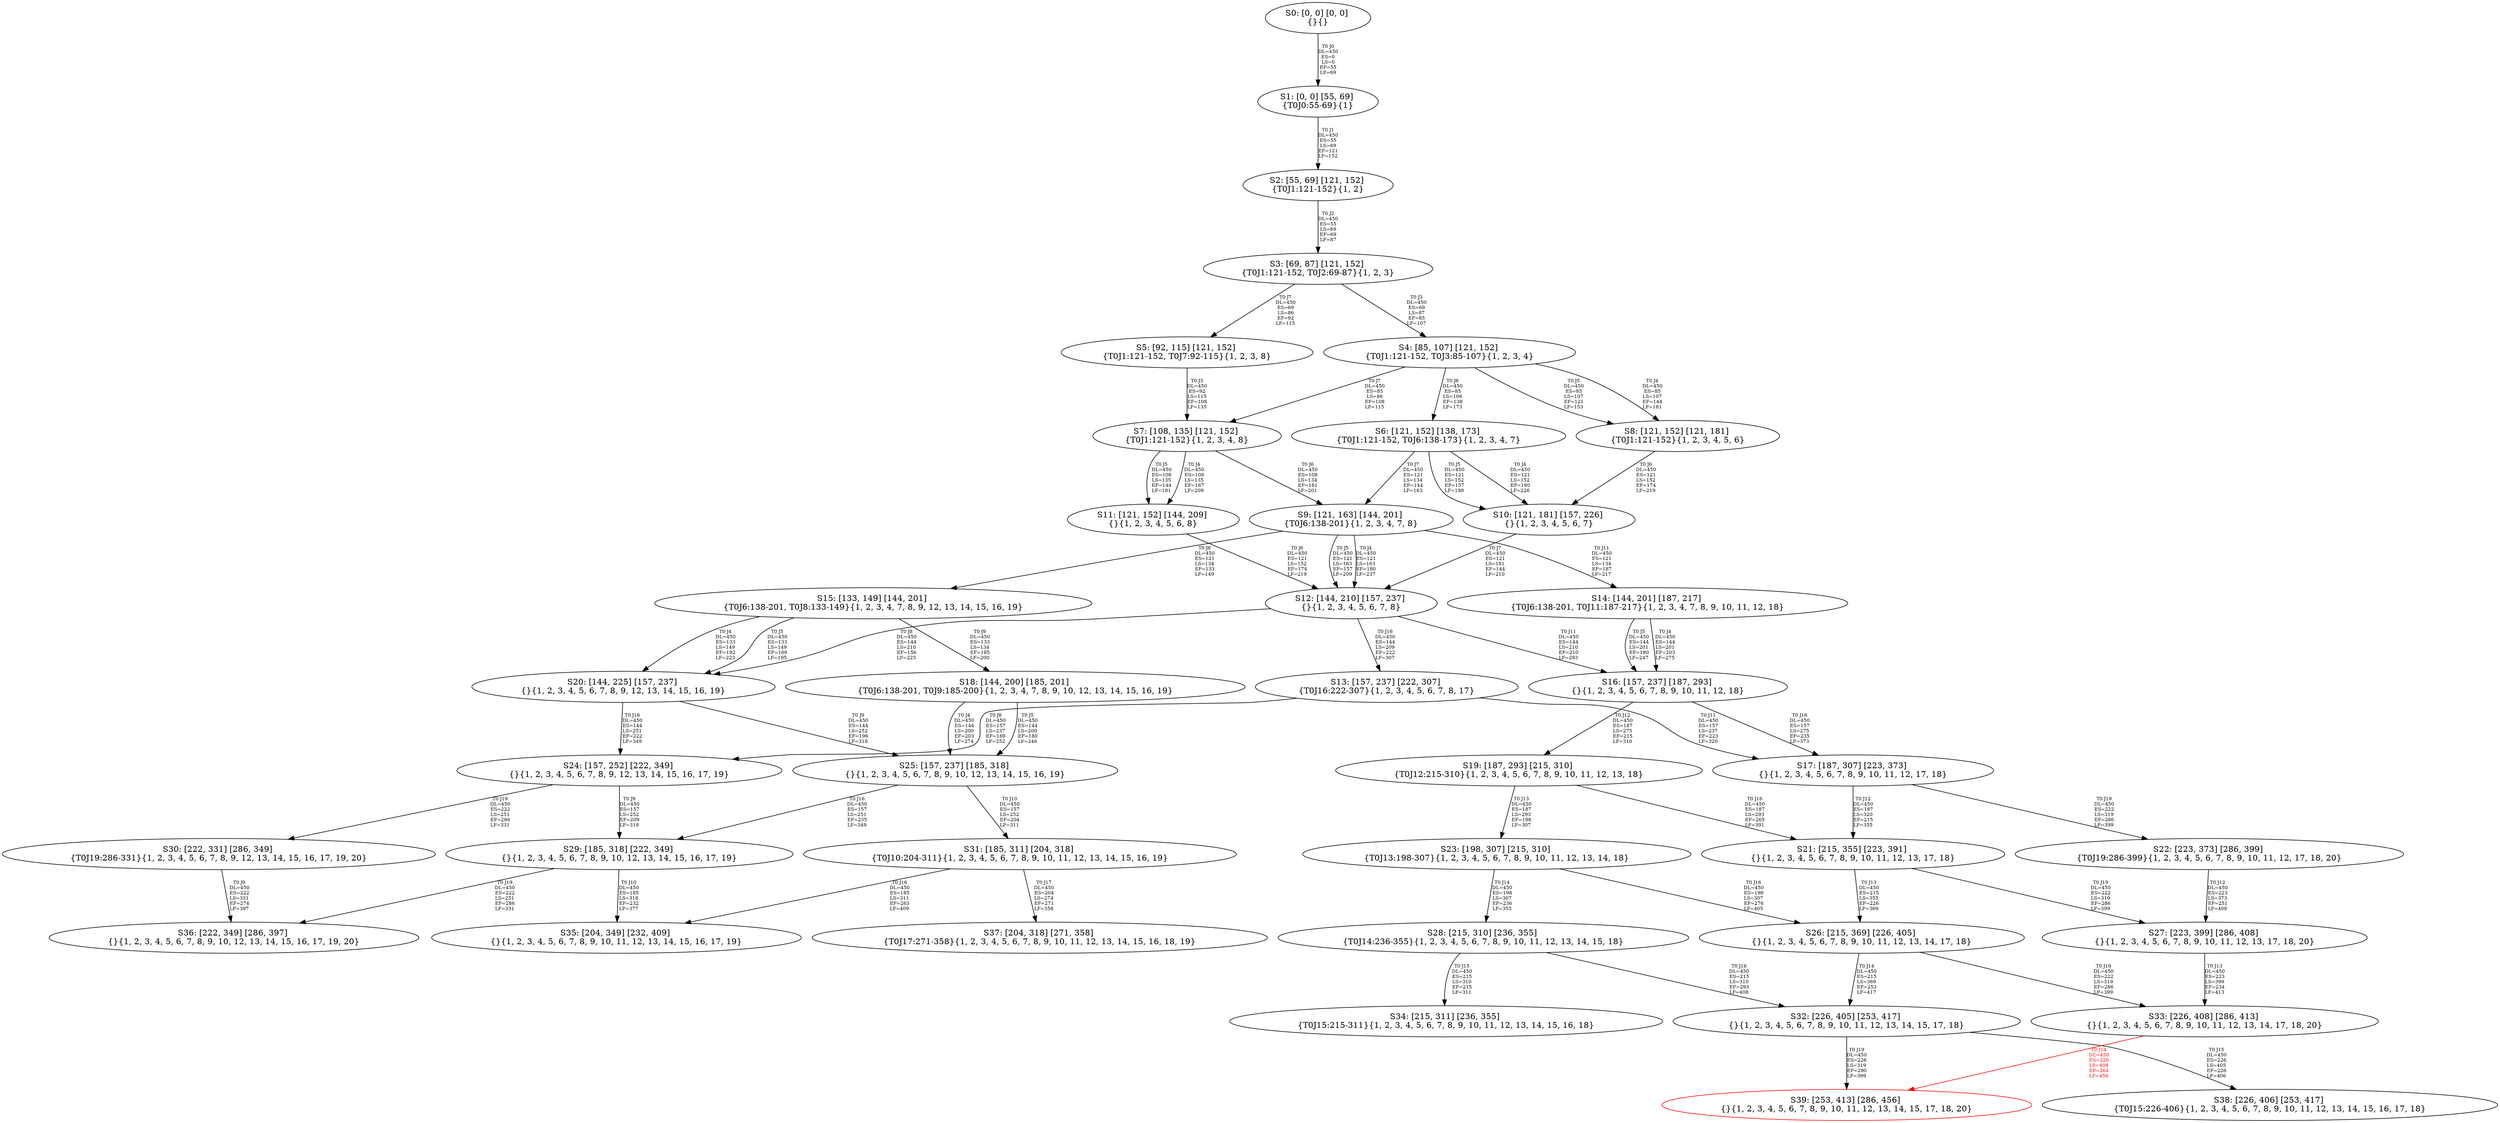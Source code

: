 digraph {
	S0[label="S0: [0, 0] [0, 0] \n{}{}"];
	S1[label="S1: [0, 0] [55, 69] \n{T0J0:55-69}{1}"];
	S2[label="S2: [55, 69] [121, 152] \n{T0J1:121-152}{1, 2}"];
	S3[label="S3: [69, 87] [121, 152] \n{T0J1:121-152, T0J2:69-87}{1, 2, 3}"];
	S4[label="S4: [85, 107] [121, 152] \n{T0J1:121-152, T0J3:85-107}{1, 2, 3, 4}"];
	S5[label="S5: [92, 115] [121, 152] \n{T0J1:121-152, T0J7:92-115}{1, 2, 3, 8}"];
	S6[label="S6: [121, 152] [138, 173] \n{T0J1:121-152, T0J6:138-173}{1, 2, 3, 4, 7}"];
	S7[label="S7: [108, 135] [121, 152] \n{T0J1:121-152}{1, 2, 3, 4, 8}"];
	S8[label="S8: [121, 152] [121, 181] \n{T0J1:121-152}{1, 2, 3, 4, 5, 6}"];
	S9[label="S9: [121, 163] [144, 201] \n{T0J6:138-201}{1, 2, 3, 4, 7, 8}"];
	S10[label="S10: [121, 181] [157, 226] \n{}{1, 2, 3, 4, 5, 6, 7}"];
	S11[label="S11: [121, 152] [144, 209] \n{}{1, 2, 3, 4, 5, 6, 8}"];
	S12[label="S12: [144, 210] [157, 237] \n{}{1, 2, 3, 4, 5, 6, 7, 8}"];
	S13[label="S13: [157, 237] [222, 307] \n{T0J16:222-307}{1, 2, 3, 4, 5, 6, 7, 8, 17}"];
	S14[label="S14: [144, 201] [187, 217] \n{T0J6:138-201, T0J11:187-217}{1, 2, 3, 4, 7, 8, 9, 10, 11, 12, 18}"];
	S15[label="S15: [133, 149] [144, 201] \n{T0J6:138-201, T0J8:133-149}{1, 2, 3, 4, 7, 8, 9, 12, 13, 14, 15, 16, 19}"];
	S16[label="S16: [157, 237] [187, 293] \n{}{1, 2, 3, 4, 5, 6, 7, 8, 9, 10, 11, 12, 18}"];
	S17[label="S17: [187, 307] [223, 373] \n{}{1, 2, 3, 4, 5, 6, 7, 8, 9, 10, 11, 12, 17, 18}"];
	S18[label="S18: [144, 200] [185, 201] \n{T0J6:138-201, T0J9:185-200}{1, 2, 3, 4, 7, 8, 9, 10, 12, 13, 14, 15, 16, 19}"];
	S19[label="S19: [187, 293] [215, 310] \n{T0J12:215-310}{1, 2, 3, 4, 5, 6, 7, 8, 9, 10, 11, 12, 13, 18}"];
	S20[label="S20: [144, 225] [157, 237] \n{}{1, 2, 3, 4, 5, 6, 7, 8, 9, 12, 13, 14, 15, 16, 19}"];
	S21[label="S21: [215, 355] [223, 391] \n{}{1, 2, 3, 4, 5, 6, 7, 8, 9, 10, 11, 12, 13, 17, 18}"];
	S22[label="S22: [223, 373] [286, 399] \n{T0J19:286-399}{1, 2, 3, 4, 5, 6, 7, 8, 9, 10, 11, 12, 17, 18, 20}"];
	S23[label="S23: [198, 307] [215, 310] \n{T0J13:198-307}{1, 2, 3, 4, 5, 6, 7, 8, 9, 10, 11, 12, 13, 14, 18}"];
	S24[label="S24: [157, 252] [222, 349] \n{}{1, 2, 3, 4, 5, 6, 7, 8, 9, 12, 13, 14, 15, 16, 17, 19}"];
	S25[label="S25: [157, 237] [185, 318] \n{}{1, 2, 3, 4, 5, 6, 7, 8, 9, 10, 12, 13, 14, 15, 16, 19}"];
	S26[label="S26: [215, 369] [226, 405] \n{}{1, 2, 3, 4, 5, 6, 7, 8, 9, 10, 11, 12, 13, 14, 17, 18}"];
	S27[label="S27: [223, 399] [286, 408] \n{}{1, 2, 3, 4, 5, 6, 7, 8, 9, 10, 11, 12, 13, 17, 18, 20}"];
	S28[label="S28: [215, 310] [236, 355] \n{T0J14:236-355}{1, 2, 3, 4, 5, 6, 7, 8, 9, 10, 11, 12, 13, 14, 15, 18}"];
	S29[label="S29: [185, 318] [222, 349] \n{}{1, 2, 3, 4, 5, 6, 7, 8, 9, 10, 12, 13, 14, 15, 16, 17, 19}"];
	S30[label="S30: [222, 331] [286, 349] \n{T0J19:286-331}{1, 2, 3, 4, 5, 6, 7, 8, 9, 12, 13, 14, 15, 16, 17, 19, 20}"];
	S31[label="S31: [185, 311] [204, 318] \n{T0J10:204-311}{1, 2, 3, 4, 5, 6, 7, 8, 9, 10, 11, 12, 13, 14, 15, 16, 19}"];
	S32[label="S32: [226, 405] [253, 417] \n{}{1, 2, 3, 4, 5, 6, 7, 8, 9, 10, 11, 12, 13, 14, 15, 17, 18}"];
	S33[label="S33: [226, 408] [286, 413] \n{}{1, 2, 3, 4, 5, 6, 7, 8, 9, 10, 11, 12, 13, 14, 17, 18, 20}"];
	S34[label="S34: [215, 311] [236, 355] \n{T0J15:215-311}{1, 2, 3, 4, 5, 6, 7, 8, 9, 10, 11, 12, 13, 14, 15, 16, 18}"];
	S35[label="S35: [204, 349] [232, 409] \n{}{1, 2, 3, 4, 5, 6, 7, 8, 9, 10, 11, 12, 13, 14, 15, 16, 17, 19}"];
	S36[label="S36: [222, 349] [286, 397] \n{}{1, 2, 3, 4, 5, 6, 7, 8, 9, 10, 12, 13, 14, 15, 16, 17, 19, 20}"];
	S37[label="S37: [204, 318] [271, 358] \n{T0J17:271-358}{1, 2, 3, 4, 5, 6, 7, 8, 9, 10, 11, 12, 13, 14, 15, 16, 18, 19}"];
	S38[label="S38: [226, 406] [253, 417] \n{T0J15:226-406}{1, 2, 3, 4, 5, 6, 7, 8, 9, 10, 11, 12, 13, 14, 15, 16, 17, 18}"];
	S39[label="S39: [253, 413] [286, 456] \n{}{1, 2, 3, 4, 5, 6, 7, 8, 9, 10, 11, 12, 13, 14, 15, 17, 18, 20}"];
	S0 -> S1[label="T0 J0\nDL=450\nES=0\nLS=0\nEF=55\nLF=69",fontsize=8];
	S1 -> S2[label="T0 J1\nDL=450\nES=55\nLS=69\nEF=121\nLF=152",fontsize=8];
	S2 -> S3[label="T0 J2\nDL=450\nES=55\nLS=69\nEF=69\nLF=87",fontsize=8];
	S3 -> S4[label="T0 J3\nDL=450\nES=69\nLS=87\nEF=85\nLF=107",fontsize=8];
	S3 -> S5[label="T0 J7\nDL=450\nES=69\nLS=86\nEF=92\nLF=115",fontsize=8];
	S4 -> S8[label="T0 J4\nDL=450\nES=85\nLS=107\nEF=144\nLF=181",fontsize=8];
	S4 -> S8[label="T0 J5\nDL=450\nES=85\nLS=107\nEF=121\nLF=153",fontsize=8];
	S4 -> S6[label="T0 J6\nDL=450\nES=85\nLS=106\nEF=138\nLF=173",fontsize=8];
	S4 -> S7[label="T0 J7\nDL=450\nES=85\nLS=86\nEF=108\nLF=115",fontsize=8];
	S5 -> S7[label="T0 J3\nDL=450\nES=92\nLS=115\nEF=108\nLF=135",fontsize=8];
	S6 -> S10[label="T0 J4\nDL=450\nES=121\nLS=152\nEF=180\nLF=226",fontsize=8];
	S6 -> S10[label="T0 J5\nDL=450\nES=121\nLS=152\nEF=157\nLF=198",fontsize=8];
	S6 -> S9[label="T0 J7\nDL=450\nES=121\nLS=134\nEF=144\nLF=163",fontsize=8];
	S7 -> S11[label="T0 J4\nDL=450\nES=108\nLS=135\nEF=167\nLF=209",fontsize=8];
	S7 -> S11[label="T0 J5\nDL=450\nES=108\nLS=135\nEF=144\nLF=181",fontsize=8];
	S7 -> S9[label="T0 J6\nDL=450\nES=108\nLS=134\nEF=161\nLF=201",fontsize=8];
	S8 -> S10[label="T0 J6\nDL=450\nES=121\nLS=152\nEF=174\nLF=219",fontsize=8];
	S9 -> S12[label="T0 J4\nDL=450\nES=121\nLS=163\nEF=180\nLF=237",fontsize=8];
	S9 -> S12[label="T0 J5\nDL=450\nES=121\nLS=163\nEF=157\nLF=209",fontsize=8];
	S9 -> S15[label="T0 J8\nDL=450\nES=121\nLS=134\nEF=133\nLF=149",fontsize=8];
	S9 -> S14[label="T0 J11\nDL=450\nES=121\nLS=134\nEF=187\nLF=217",fontsize=8];
	S10 -> S12[label="T0 J7\nDL=450\nES=121\nLS=181\nEF=144\nLF=210",fontsize=8];
	S11 -> S12[label="T0 J6\nDL=450\nES=121\nLS=152\nEF=174\nLF=219",fontsize=8];
	S12 -> S20[label="T0 J8\nDL=450\nES=144\nLS=210\nEF=156\nLF=225",fontsize=8];
	S12 -> S16[label="T0 J11\nDL=450\nES=144\nLS=210\nEF=210\nLF=293",fontsize=8];
	S12 -> S13[label="T0 J16\nDL=450\nES=144\nLS=209\nEF=222\nLF=307",fontsize=8];
	S13 -> S24[label="T0 J8\nDL=450\nES=157\nLS=237\nEF=169\nLF=252",fontsize=8];
	S13 -> S17[label="T0 J11\nDL=450\nES=157\nLS=237\nEF=223\nLF=320",fontsize=8];
	S14 -> S16[label="T0 J4\nDL=450\nES=144\nLS=201\nEF=203\nLF=275",fontsize=8];
	S14 -> S16[label="T0 J5\nDL=450\nES=144\nLS=201\nEF=180\nLF=247",fontsize=8];
	S15 -> S20[label="T0 J4\nDL=450\nES=133\nLS=149\nEF=192\nLF=223",fontsize=8];
	S15 -> S20[label="T0 J5\nDL=450\nES=133\nLS=149\nEF=169\nLF=195",fontsize=8];
	S15 -> S18[label="T0 J9\nDL=450\nES=133\nLS=134\nEF=185\nLF=200",fontsize=8];
	S16 -> S19[label="T0 J12\nDL=450\nES=187\nLS=275\nEF=215\nLF=310",fontsize=8];
	S16 -> S17[label="T0 J16\nDL=450\nES=157\nLS=275\nEF=235\nLF=373",fontsize=8];
	S17 -> S21[label="T0 J12\nDL=450\nES=187\nLS=320\nEF=215\nLF=355",fontsize=8];
	S17 -> S22[label="T0 J19\nDL=450\nES=222\nLS=319\nEF=286\nLF=399",fontsize=8];
	S18 -> S25[label="T0 J4\nDL=450\nES=144\nLS=200\nEF=203\nLF=274",fontsize=8];
	S18 -> S25[label="T0 J5\nDL=450\nES=144\nLS=200\nEF=180\nLF=246",fontsize=8];
	S19 -> S23[label="T0 J13\nDL=450\nES=187\nLS=293\nEF=198\nLF=307",fontsize=8];
	S19 -> S21[label="T0 J16\nDL=450\nES=187\nLS=293\nEF=265\nLF=391",fontsize=8];
	S20 -> S25[label="T0 J9\nDL=450\nES=144\nLS=252\nEF=196\nLF=318",fontsize=8];
	S20 -> S24[label="T0 J16\nDL=450\nES=144\nLS=251\nEF=222\nLF=349",fontsize=8];
	S21 -> S26[label="T0 J13\nDL=450\nES=215\nLS=355\nEF=226\nLF=369",fontsize=8];
	S21 -> S27[label="T0 J19\nDL=450\nES=222\nLS=319\nEF=286\nLF=399",fontsize=8];
	S22 -> S27[label="T0 J12\nDL=450\nES=223\nLS=373\nEF=251\nLF=408",fontsize=8];
	S23 -> S28[label="T0 J14\nDL=450\nES=198\nLS=307\nEF=236\nLF=355",fontsize=8];
	S23 -> S26[label="T0 J16\nDL=450\nES=198\nLS=307\nEF=276\nLF=405",fontsize=8];
	S24 -> S29[label="T0 J9\nDL=450\nES=157\nLS=252\nEF=209\nLF=318",fontsize=8];
	S24 -> S30[label="T0 J19\nDL=450\nES=222\nLS=251\nEF=286\nLF=331",fontsize=8];
	S25 -> S31[label="T0 J10\nDL=450\nES=157\nLS=252\nEF=204\nLF=311",fontsize=8];
	S25 -> S29[label="T0 J16\nDL=450\nES=157\nLS=251\nEF=235\nLF=349",fontsize=8];
	S26 -> S32[label="T0 J14\nDL=450\nES=215\nLS=369\nEF=253\nLF=417",fontsize=8];
	S26 -> S33[label="T0 J19\nDL=450\nES=222\nLS=319\nEF=286\nLF=399",fontsize=8];
	S27 -> S33[label="T0 J13\nDL=450\nES=223\nLS=399\nEF=234\nLF=413",fontsize=8];
	S28 -> S34[label="T0 J15\nDL=450\nES=215\nLS=310\nEF=215\nLF=311",fontsize=8];
	S28 -> S32[label="T0 J16\nDL=450\nES=215\nLS=310\nEF=293\nLF=408",fontsize=8];
	S29 -> S35[label="T0 J10\nDL=450\nES=185\nLS=318\nEF=232\nLF=377",fontsize=8];
	S29 -> S36[label="T0 J19\nDL=450\nES=222\nLS=251\nEF=286\nLF=331",fontsize=8];
	S30 -> S36[label="T0 J9\nDL=450\nES=222\nLS=331\nEF=274\nLF=397",fontsize=8];
	S31 -> S35[label="T0 J16\nDL=450\nES=185\nLS=311\nEF=263\nLF=409",fontsize=8];
	S31 -> S37[label="T0 J17\nDL=450\nES=204\nLS=274\nEF=271\nLF=358",fontsize=8];
	S32 -> S38[label="T0 J15\nDL=450\nES=226\nLS=405\nEF=226\nLF=406",fontsize=8];
	S32 -> S39[label="T0 J19\nDL=450\nES=226\nLS=319\nEF=290\nLF=399",fontsize=8];
	S33 -> S39[label="T0 J14\nDL=450\nES=226\nLS=408\nEF=264\nLF=456",color=Red,fontcolor=Red,fontsize=8];
S39[color=Red];
}
